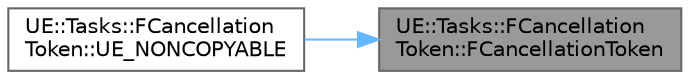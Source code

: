 digraph "UE::Tasks::FCancellationToken::FCancellationToken"
{
 // INTERACTIVE_SVG=YES
 // LATEX_PDF_SIZE
  bgcolor="transparent";
  edge [fontname=Helvetica,fontsize=10,labelfontname=Helvetica,labelfontsize=10];
  node [fontname=Helvetica,fontsize=10,shape=box,height=0.2,width=0.4];
  rankdir="RL";
  Node1 [id="Node000001",label="UE::Tasks::FCancellation\lToken::FCancellationToken",height=0.2,width=0.4,color="gray40", fillcolor="grey60", style="filled", fontcolor="black",tooltip=" "];
  Node1 -> Node2 [id="edge1_Node000001_Node000002",dir="back",color="steelblue1",style="solid",tooltip=" "];
  Node2 [id="Node000002",label="UE::Tasks::FCancellation\lToken::UE_NONCOPYABLE",height=0.2,width=0.4,color="grey40", fillcolor="white", style="filled",URL="$dd/d86/classUE_1_1Tasks_1_1FCancellationToken.html#a4af75ff5ddb132bccdb6f0a8782699a4",tooltip=" "];
}
